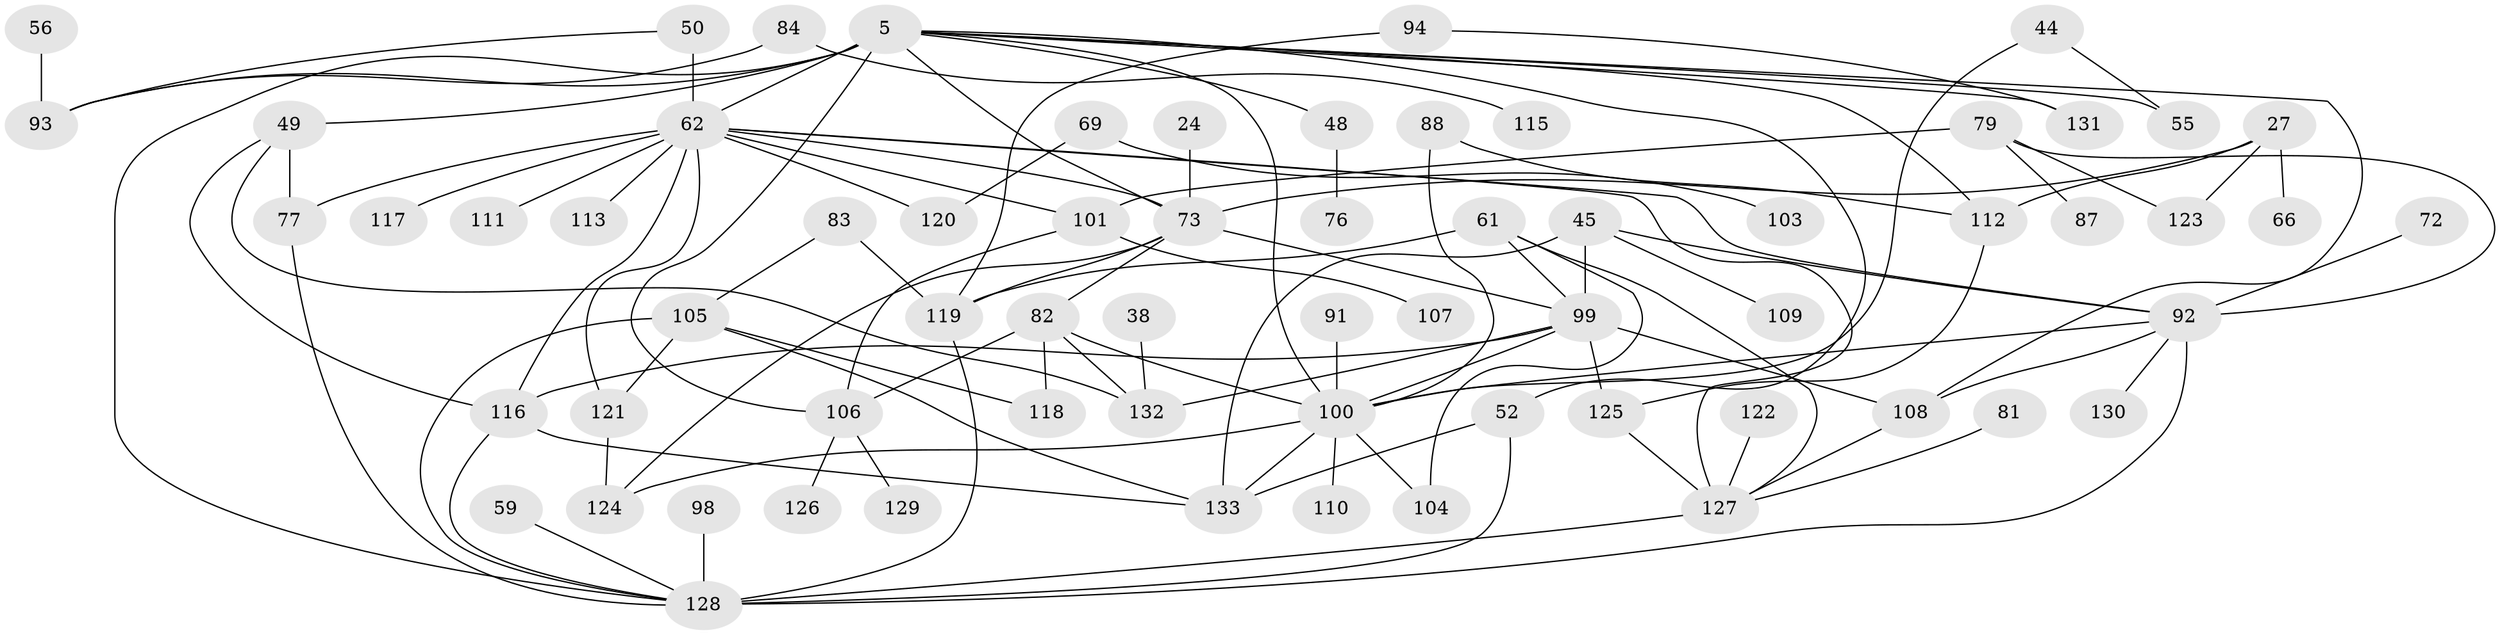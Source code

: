 // original degree distribution, {11: 0.007518796992481203, 8: 0.007518796992481203, 3: 0.23308270676691728, 4: 0.15037593984962405, 6: 0.03759398496240601, 7: 0.015037593984962405, 2: 0.24812030075187969, 5: 0.07518796992481203, 1: 0.22556390977443608}
// Generated by graph-tools (version 1.1) at 2025/42/03/09/25 04:42:39]
// undirected, 66 vertices, 107 edges
graph export_dot {
graph [start="1"]
  node [color=gray90,style=filled];
  5 [super="+1+2"];
  24;
  27 [super="+25"];
  38;
  44;
  45 [super="+42"];
  48 [super="+8"];
  49 [super="+3+6"];
  50 [super="+41"];
  52;
  55;
  56;
  59;
  61;
  62 [super="+53+58"];
  66;
  69;
  72;
  73 [super="+21+4"];
  76;
  77;
  79;
  81;
  82 [super="+35"];
  83;
  84;
  87;
  88;
  91;
  92 [super="+46+75"];
  93 [super="+39"];
  94;
  98;
  99 [super="+9+13"];
  100 [super="+65+95+64"];
  101;
  103;
  104;
  105 [super="+96"];
  106 [super="+78"];
  107;
  108 [super="+63"];
  109;
  110;
  111;
  112 [super="+43"];
  113;
  115;
  116 [super="+114"];
  117;
  118;
  119 [super="+80"];
  120 [super="+30"];
  121 [super="+74+60"];
  122;
  123;
  124 [super="+68"];
  125 [super="+97"];
  126;
  127 [super="+19+36+51+71"];
  128 [super="+85+90+86"];
  129;
  130;
  131;
  132 [super="+20"];
  133 [super="+70"];
  5 -- 131;
  5 -- 112 [weight=2];
  5 -- 52;
  5 -- 55;
  5 -- 93 [weight=2];
  5 -- 49 [weight=2];
  5 -- 73;
  5 -- 48;
  5 -- 100 [weight=2];
  5 -- 128 [weight=3];
  5 -- 108;
  5 -- 106;
  5 -- 62 [weight=3];
  24 -- 73;
  27 -- 66;
  27 -- 123;
  27 -- 112;
  27 -- 73;
  38 -- 132;
  44 -- 55;
  44 -- 100;
  45 -- 109;
  45 -- 133;
  45 -- 99;
  45 -- 92;
  48 -- 76;
  49 -- 77;
  49 -- 132;
  49 -- 116;
  50 -- 93;
  50 -- 62 [weight=3];
  52 -- 133;
  52 -- 128 [weight=2];
  56 -- 93;
  59 -- 128;
  61 -- 104;
  61 -- 99;
  61 -- 119;
  61 -- 127;
  62 -- 121;
  62 -- 101;
  62 -- 73;
  62 -- 92;
  62 -- 77;
  62 -- 111;
  62 -- 113;
  62 -- 117;
  62 -- 120;
  62 -- 127;
  62 -- 116;
  69 -- 103;
  69 -- 120;
  72 -- 92;
  73 -- 82;
  73 -- 119;
  73 -- 99 [weight=2];
  73 -- 124;
  77 -- 128;
  79 -- 87;
  79 -- 123;
  79 -- 101;
  79 -- 92;
  81 -- 127;
  82 -- 132;
  82 -- 118;
  82 -- 100;
  82 -- 106;
  83 -- 119;
  83 -- 105;
  84 -- 115;
  84 -- 93;
  88 -- 112;
  88 -- 100;
  91 -- 100;
  92 -- 130;
  92 -- 100;
  92 -- 128 [weight=2];
  92 -- 108;
  94 -- 131;
  94 -- 119;
  98 -- 128;
  99 -- 116;
  99 -- 132;
  99 -- 100 [weight=2];
  99 -- 108;
  99 -- 125;
  100 -- 104;
  100 -- 110;
  100 -- 124;
  100 -- 133;
  101 -- 107;
  101 -- 106;
  105 -- 118;
  105 -- 128 [weight=2];
  105 -- 121;
  105 -- 133;
  106 -- 129;
  106 -- 126;
  108 -- 127;
  112 -- 125;
  116 -- 128;
  116 -- 133;
  119 -- 128 [weight=2];
  121 -- 124;
  122 -- 127;
  125 -- 127;
  127 -- 128 [weight=2];
}
